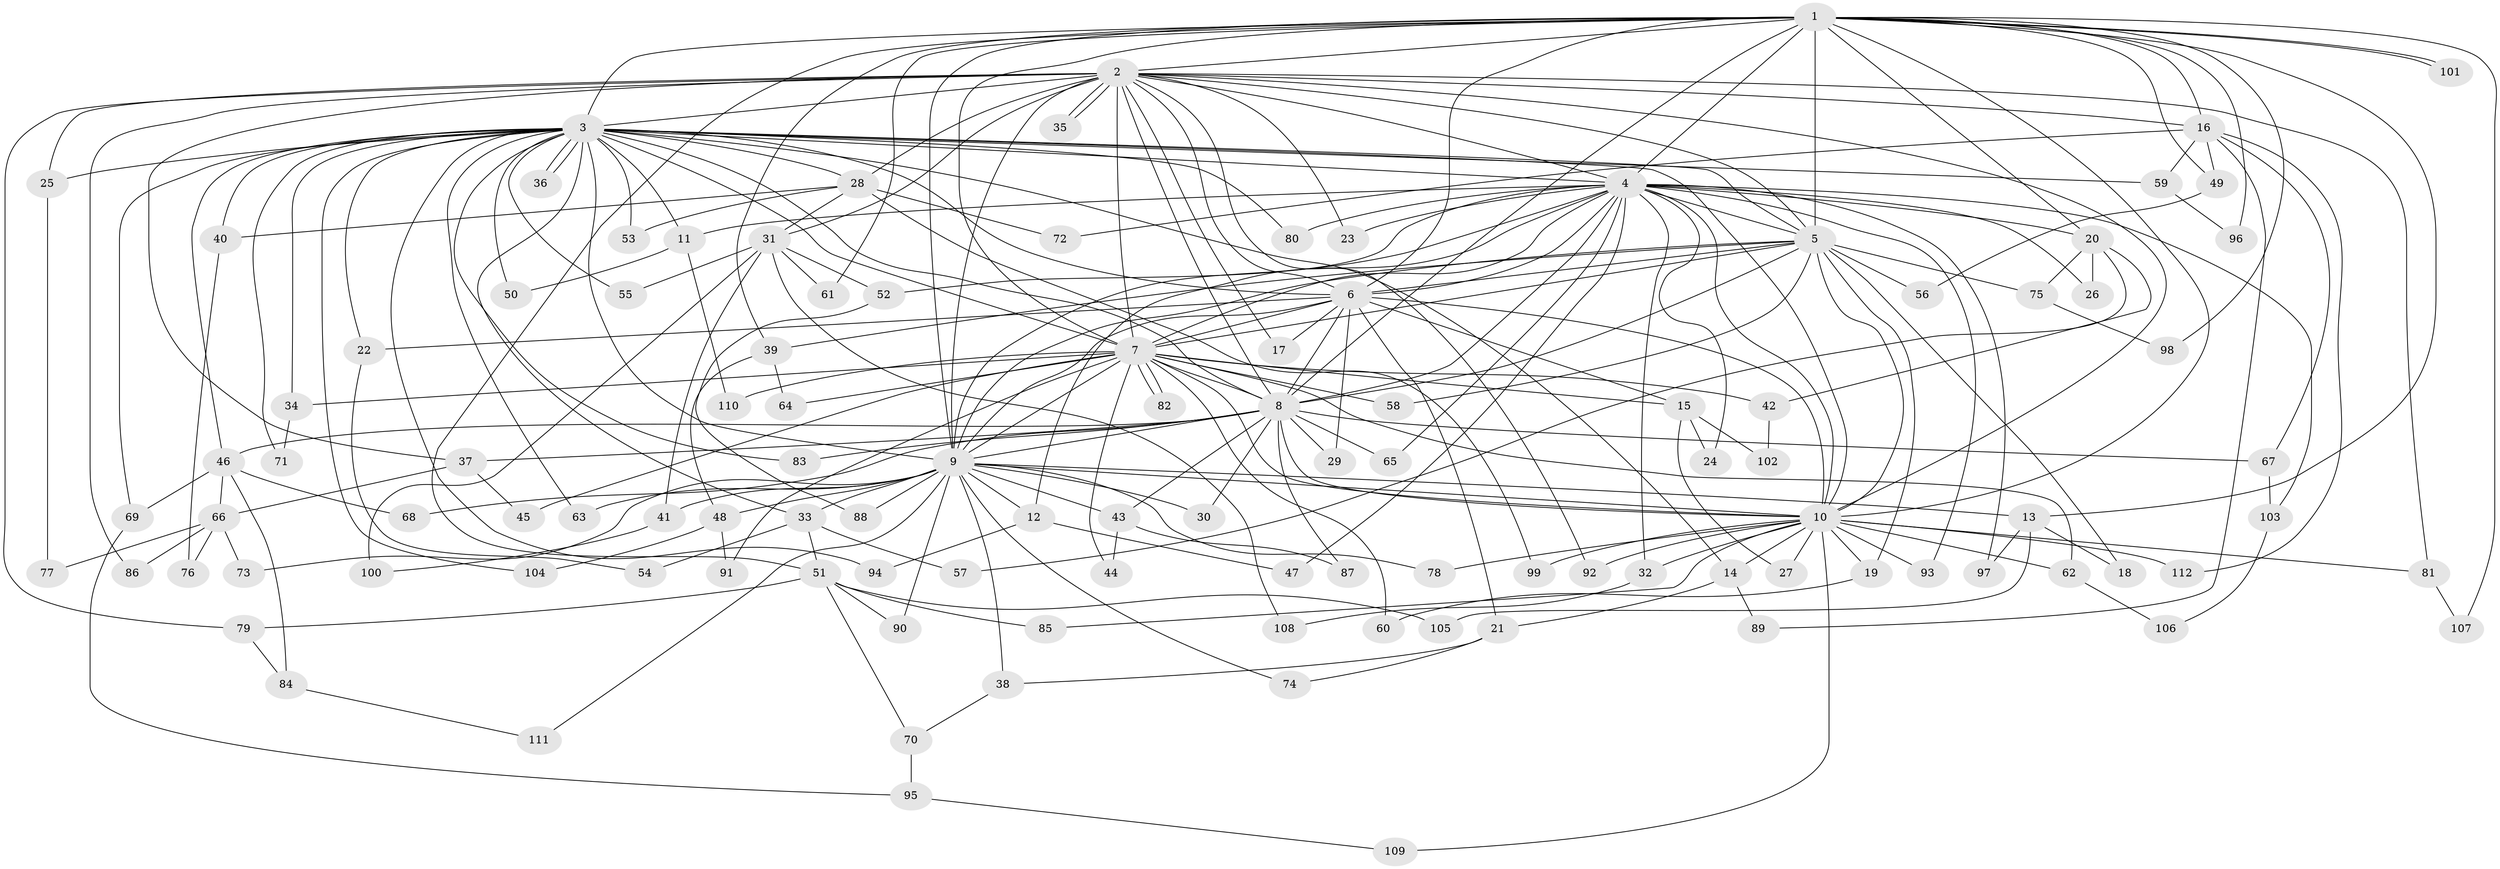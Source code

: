 // coarse degree distribution, {17: 0.014925373134328358, 21: 0.014925373134328358, 33: 0.014925373134328358, 24: 0.014925373134328358, 11: 0.014925373134328358, 16: 0.014925373134328358, 18: 0.014925373134328358, 19: 0.014925373134328358, 2: 0.4925373134328358, 4: 0.11940298507462686, 5: 0.05970149253731343, 10: 0.014925373134328358, 3: 0.13432835820895522, 6: 0.04477611940298507, 8: 0.014925373134328358}
// Generated by graph-tools (version 1.1) at 2025/17/03/04/25 18:17:38]
// undirected, 112 vertices, 249 edges
graph export_dot {
graph [start="1"]
  node [color=gray90,style=filled];
  1;
  2;
  3;
  4;
  5;
  6;
  7;
  8;
  9;
  10;
  11;
  12;
  13;
  14;
  15;
  16;
  17;
  18;
  19;
  20;
  21;
  22;
  23;
  24;
  25;
  26;
  27;
  28;
  29;
  30;
  31;
  32;
  33;
  34;
  35;
  36;
  37;
  38;
  39;
  40;
  41;
  42;
  43;
  44;
  45;
  46;
  47;
  48;
  49;
  50;
  51;
  52;
  53;
  54;
  55;
  56;
  57;
  58;
  59;
  60;
  61;
  62;
  63;
  64;
  65;
  66;
  67;
  68;
  69;
  70;
  71;
  72;
  73;
  74;
  75;
  76;
  77;
  78;
  79;
  80;
  81;
  82;
  83;
  84;
  85;
  86;
  87;
  88;
  89;
  90;
  91;
  92;
  93;
  94;
  95;
  96;
  97;
  98;
  99;
  100;
  101;
  102;
  103;
  104;
  105;
  106;
  107;
  108;
  109;
  110;
  111;
  112;
  1 -- 2;
  1 -- 3;
  1 -- 4;
  1 -- 5;
  1 -- 6;
  1 -- 7;
  1 -- 8;
  1 -- 9;
  1 -- 10;
  1 -- 13;
  1 -- 16;
  1 -- 20;
  1 -- 39;
  1 -- 49;
  1 -- 51;
  1 -- 61;
  1 -- 96;
  1 -- 98;
  1 -- 101;
  1 -- 101;
  1 -- 107;
  2 -- 3;
  2 -- 4;
  2 -- 5;
  2 -- 6;
  2 -- 7;
  2 -- 8;
  2 -- 9;
  2 -- 10;
  2 -- 16;
  2 -- 17;
  2 -- 23;
  2 -- 25;
  2 -- 28;
  2 -- 31;
  2 -- 35;
  2 -- 35;
  2 -- 37;
  2 -- 79;
  2 -- 81;
  2 -- 86;
  2 -- 92;
  3 -- 4;
  3 -- 5;
  3 -- 6;
  3 -- 7;
  3 -- 8;
  3 -- 9;
  3 -- 10;
  3 -- 11;
  3 -- 14;
  3 -- 22;
  3 -- 25;
  3 -- 28;
  3 -- 33;
  3 -- 34;
  3 -- 36;
  3 -- 36;
  3 -- 40;
  3 -- 46;
  3 -- 50;
  3 -- 53;
  3 -- 55;
  3 -- 59;
  3 -- 63;
  3 -- 69;
  3 -- 71;
  3 -- 80;
  3 -- 83;
  3 -- 94;
  3 -- 104;
  4 -- 5;
  4 -- 6;
  4 -- 7;
  4 -- 8;
  4 -- 9;
  4 -- 10;
  4 -- 11;
  4 -- 12;
  4 -- 20;
  4 -- 23;
  4 -- 24;
  4 -- 26;
  4 -- 32;
  4 -- 47;
  4 -- 52;
  4 -- 65;
  4 -- 80;
  4 -- 93;
  4 -- 97;
  4 -- 103;
  5 -- 6;
  5 -- 7;
  5 -- 8;
  5 -- 9;
  5 -- 10;
  5 -- 18;
  5 -- 19;
  5 -- 39;
  5 -- 56;
  5 -- 58;
  5 -- 75;
  6 -- 7;
  6 -- 8;
  6 -- 9;
  6 -- 10;
  6 -- 15;
  6 -- 17;
  6 -- 21;
  6 -- 22;
  6 -- 29;
  7 -- 8;
  7 -- 9;
  7 -- 10;
  7 -- 15;
  7 -- 34;
  7 -- 42;
  7 -- 44;
  7 -- 45;
  7 -- 58;
  7 -- 60;
  7 -- 62;
  7 -- 64;
  7 -- 82;
  7 -- 82;
  7 -- 91;
  7 -- 110;
  8 -- 9;
  8 -- 10;
  8 -- 29;
  8 -- 30;
  8 -- 37;
  8 -- 43;
  8 -- 46;
  8 -- 65;
  8 -- 67;
  8 -- 68;
  8 -- 83;
  8 -- 87;
  9 -- 10;
  9 -- 12;
  9 -- 13;
  9 -- 30;
  9 -- 33;
  9 -- 38;
  9 -- 41;
  9 -- 43;
  9 -- 48;
  9 -- 63;
  9 -- 73;
  9 -- 74;
  9 -- 78;
  9 -- 88;
  9 -- 90;
  9 -- 111;
  10 -- 14;
  10 -- 19;
  10 -- 27;
  10 -- 32;
  10 -- 62;
  10 -- 78;
  10 -- 81;
  10 -- 85;
  10 -- 92;
  10 -- 93;
  10 -- 99;
  10 -- 109;
  10 -- 112;
  11 -- 50;
  11 -- 110;
  12 -- 47;
  12 -- 94;
  13 -- 18;
  13 -- 97;
  13 -- 105;
  14 -- 21;
  14 -- 89;
  15 -- 24;
  15 -- 27;
  15 -- 102;
  16 -- 49;
  16 -- 59;
  16 -- 67;
  16 -- 72;
  16 -- 89;
  16 -- 112;
  19 -- 60;
  20 -- 26;
  20 -- 42;
  20 -- 57;
  20 -- 75;
  21 -- 38;
  21 -- 74;
  22 -- 54;
  25 -- 77;
  28 -- 31;
  28 -- 40;
  28 -- 53;
  28 -- 72;
  28 -- 99;
  31 -- 41;
  31 -- 52;
  31 -- 55;
  31 -- 61;
  31 -- 100;
  31 -- 108;
  32 -- 108;
  33 -- 51;
  33 -- 54;
  33 -- 57;
  34 -- 71;
  37 -- 45;
  37 -- 66;
  38 -- 70;
  39 -- 48;
  39 -- 64;
  40 -- 76;
  41 -- 100;
  42 -- 102;
  43 -- 44;
  43 -- 87;
  46 -- 66;
  46 -- 68;
  46 -- 69;
  46 -- 84;
  48 -- 91;
  48 -- 104;
  49 -- 56;
  51 -- 70;
  51 -- 79;
  51 -- 85;
  51 -- 90;
  51 -- 105;
  52 -- 88;
  59 -- 96;
  62 -- 106;
  66 -- 73;
  66 -- 76;
  66 -- 77;
  66 -- 86;
  67 -- 103;
  69 -- 95;
  70 -- 95;
  75 -- 98;
  79 -- 84;
  81 -- 107;
  84 -- 111;
  95 -- 109;
  103 -- 106;
}
